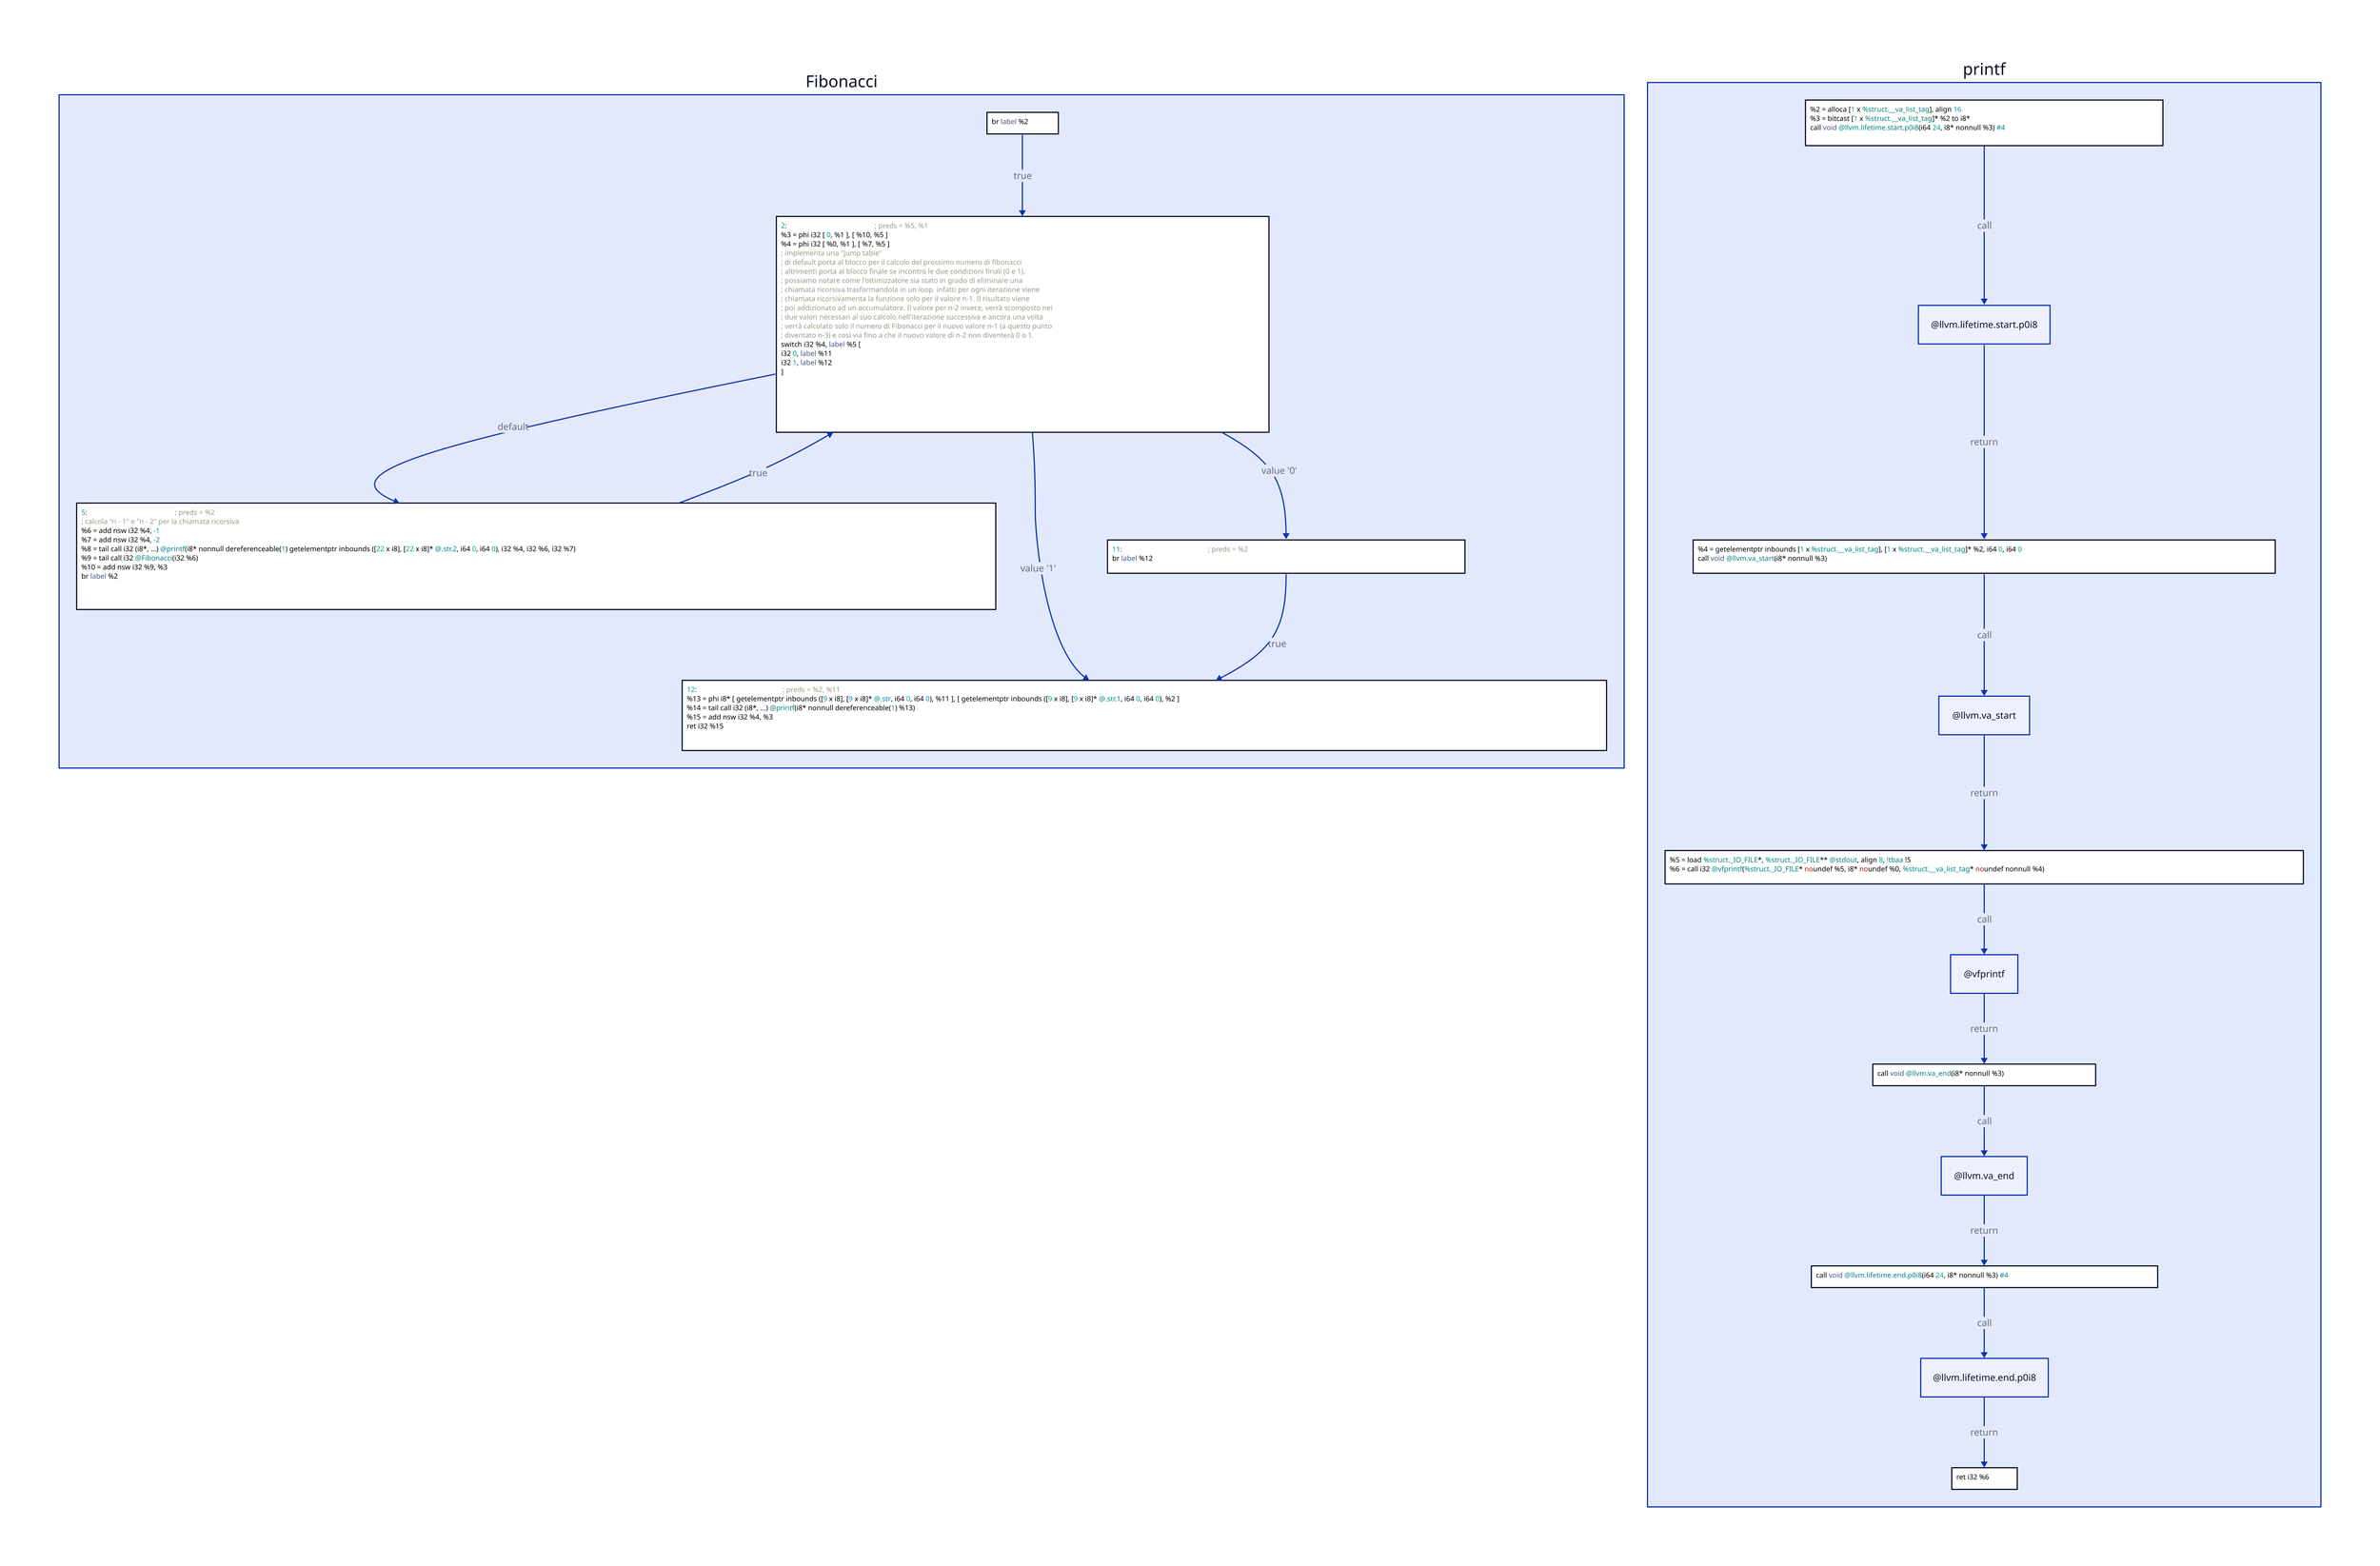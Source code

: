 Fibonacci: {
  entry: |llvm
    br label %2
  |

  bb1: |llvm
    2:                                                ; preds = %5, %1
    %3 = phi i32 [ 0, %1 ], [ %10, %5 ]
    %4 = phi i32 [ %0, %1 ], [ %7, %5 ]
    ; implementa una "jump table"
    ; di default porta al blocco per il calcolo del prossimo numero di fibonacci
    ; altrimenti porta al blocco finale se incontro le due condizioni finali (0 e 1).
    ; possiamo notare come l'ottimizzatore sia stato in grado di eliminare una
    ; chiamata ricorsiva trasformandola in un loop. infatti per ogni iterazione viene 
    ; chiamata ricorsivamenta la funzione solo per il valore n-1. Il risultato viene
    ; poi addizionato ad un accumulatore. Il valore per n-2 invece, verrà scomposto nei 
    ; due valori necessari al suo calcolo nell'iterazione successiva e ancora una volta 
    ; verrà calcolato solo il numero di Fibonacci per il nuovo valore n-1 (a questo punto 
    ; diventato n-3) e così via fino a che il nuovo valore di n-2 non diventerà 0 o 1.
    switch i32 %4, label %5 [
      i32 0, label %11
      i32 1, label %12
    ]
  |

  bb2: |llvm
    5:                                                ; preds = %2
    ; calcola "n - 1" e "n - 2" per la chiamata ricorsiva
    %6 = add nsw i32 %4, -1
    %7 = add nsw i32 %4, -2
    %8 = tail call i32 (i8*, ...) @printf(i8* nonnull dereferenceable(1) getelementptr inbounds ([22 x i8], [22 x i8]* @.str.2, i64 0, i64 0), i32 %4, i32 %6, i32 %7)
    %9 = tail call i32 @Fibonacci(i32 %6)
    %10 = add nsw i32 %9, %3
    br label %2
  |

  bb3: |llvm
    11:                                               ; preds = %2
    br label %12
  |

  bb4: |llvm
    12:                                               ; preds = %2, %11
    %13 = phi i8* [ getelementptr inbounds ([9 x i8], [9 x i8]* @.str, i64 0, i64 0), %11 ], [ getelementptr inbounds ([9 x i8], [9 x i8]* @.str.1, i64 0, i64 0), %2 ]
    %14 = tail call i32 (i8*, ...) @printf(i8* nonnull dereferenceable(1) %13)
    %15 = add nsw i32 %4, %3
    ret i32 %15
  |
  
  # collegamenti
  entry -> bb1: true
  bb1 -> bb2: default
  bb2 -> bb1: true
  bb1 -> bb3: value '0'
  bb1 -> bb4: value '1'
  bb3 -> bb4: true
}

printf : {

  entry: |llvm
    %2 = alloca [1 x %struct.__va_list_tag], align 16
  %3 = bitcast [1 x %struct.__va_list_tag]* %2 to i8*
  call void @llvm.lifetime.start.p0i8(i64 24, i8* nonnull %3) #4
  |
  bb1: |llvm
  %4 = getelementptr inbounds [1 x %struct.__va_list_tag], [1 x %struct.__va_list_tag]* %2, i64 0, i64 0
  call void @llvm.va_start(i8* nonnull %3)
  |
  bb2: |llvm
  %5 = load %struct._IO_FILE*, %struct._IO_FILE** @stdout, align 8, !tbaa !5
  %6 = call i32 @vfprintf(%struct._IO_FILE* noundef %5, i8* noundef %0, %struct.__va_list_tag* noundef nonnull %4)
  |
  bb3: |llvm
  call void @llvm.va_end(i8* nonnull %3)
  |
  bb4: |llvm
  call void @llvm.lifetime.end.p0i8(i64 24, i8* nonnull %3) #4
  |
  bb5: |llvm
  ret i32 %6
  |
  
  entry -> "@llvm.lifetime.start.p0i8": call
  "@llvm.lifetime.start.p0i8" -> bb1: return
  bb1 -> "@llvm.va_start": call
  "@llvm.va_start" -> bb2: return
  bb2 -> "@vfprintf": call
  "@vfprintf" -> bb3: return
  bb3 -> "@llvm.va_end": call
  "@llvm.va_end" -> bb4: return
  bb4 -> "@llvm.lifetime.end.p0i8": call
  "@llvm.lifetime.end.p0i8" -> bb5: return

}
